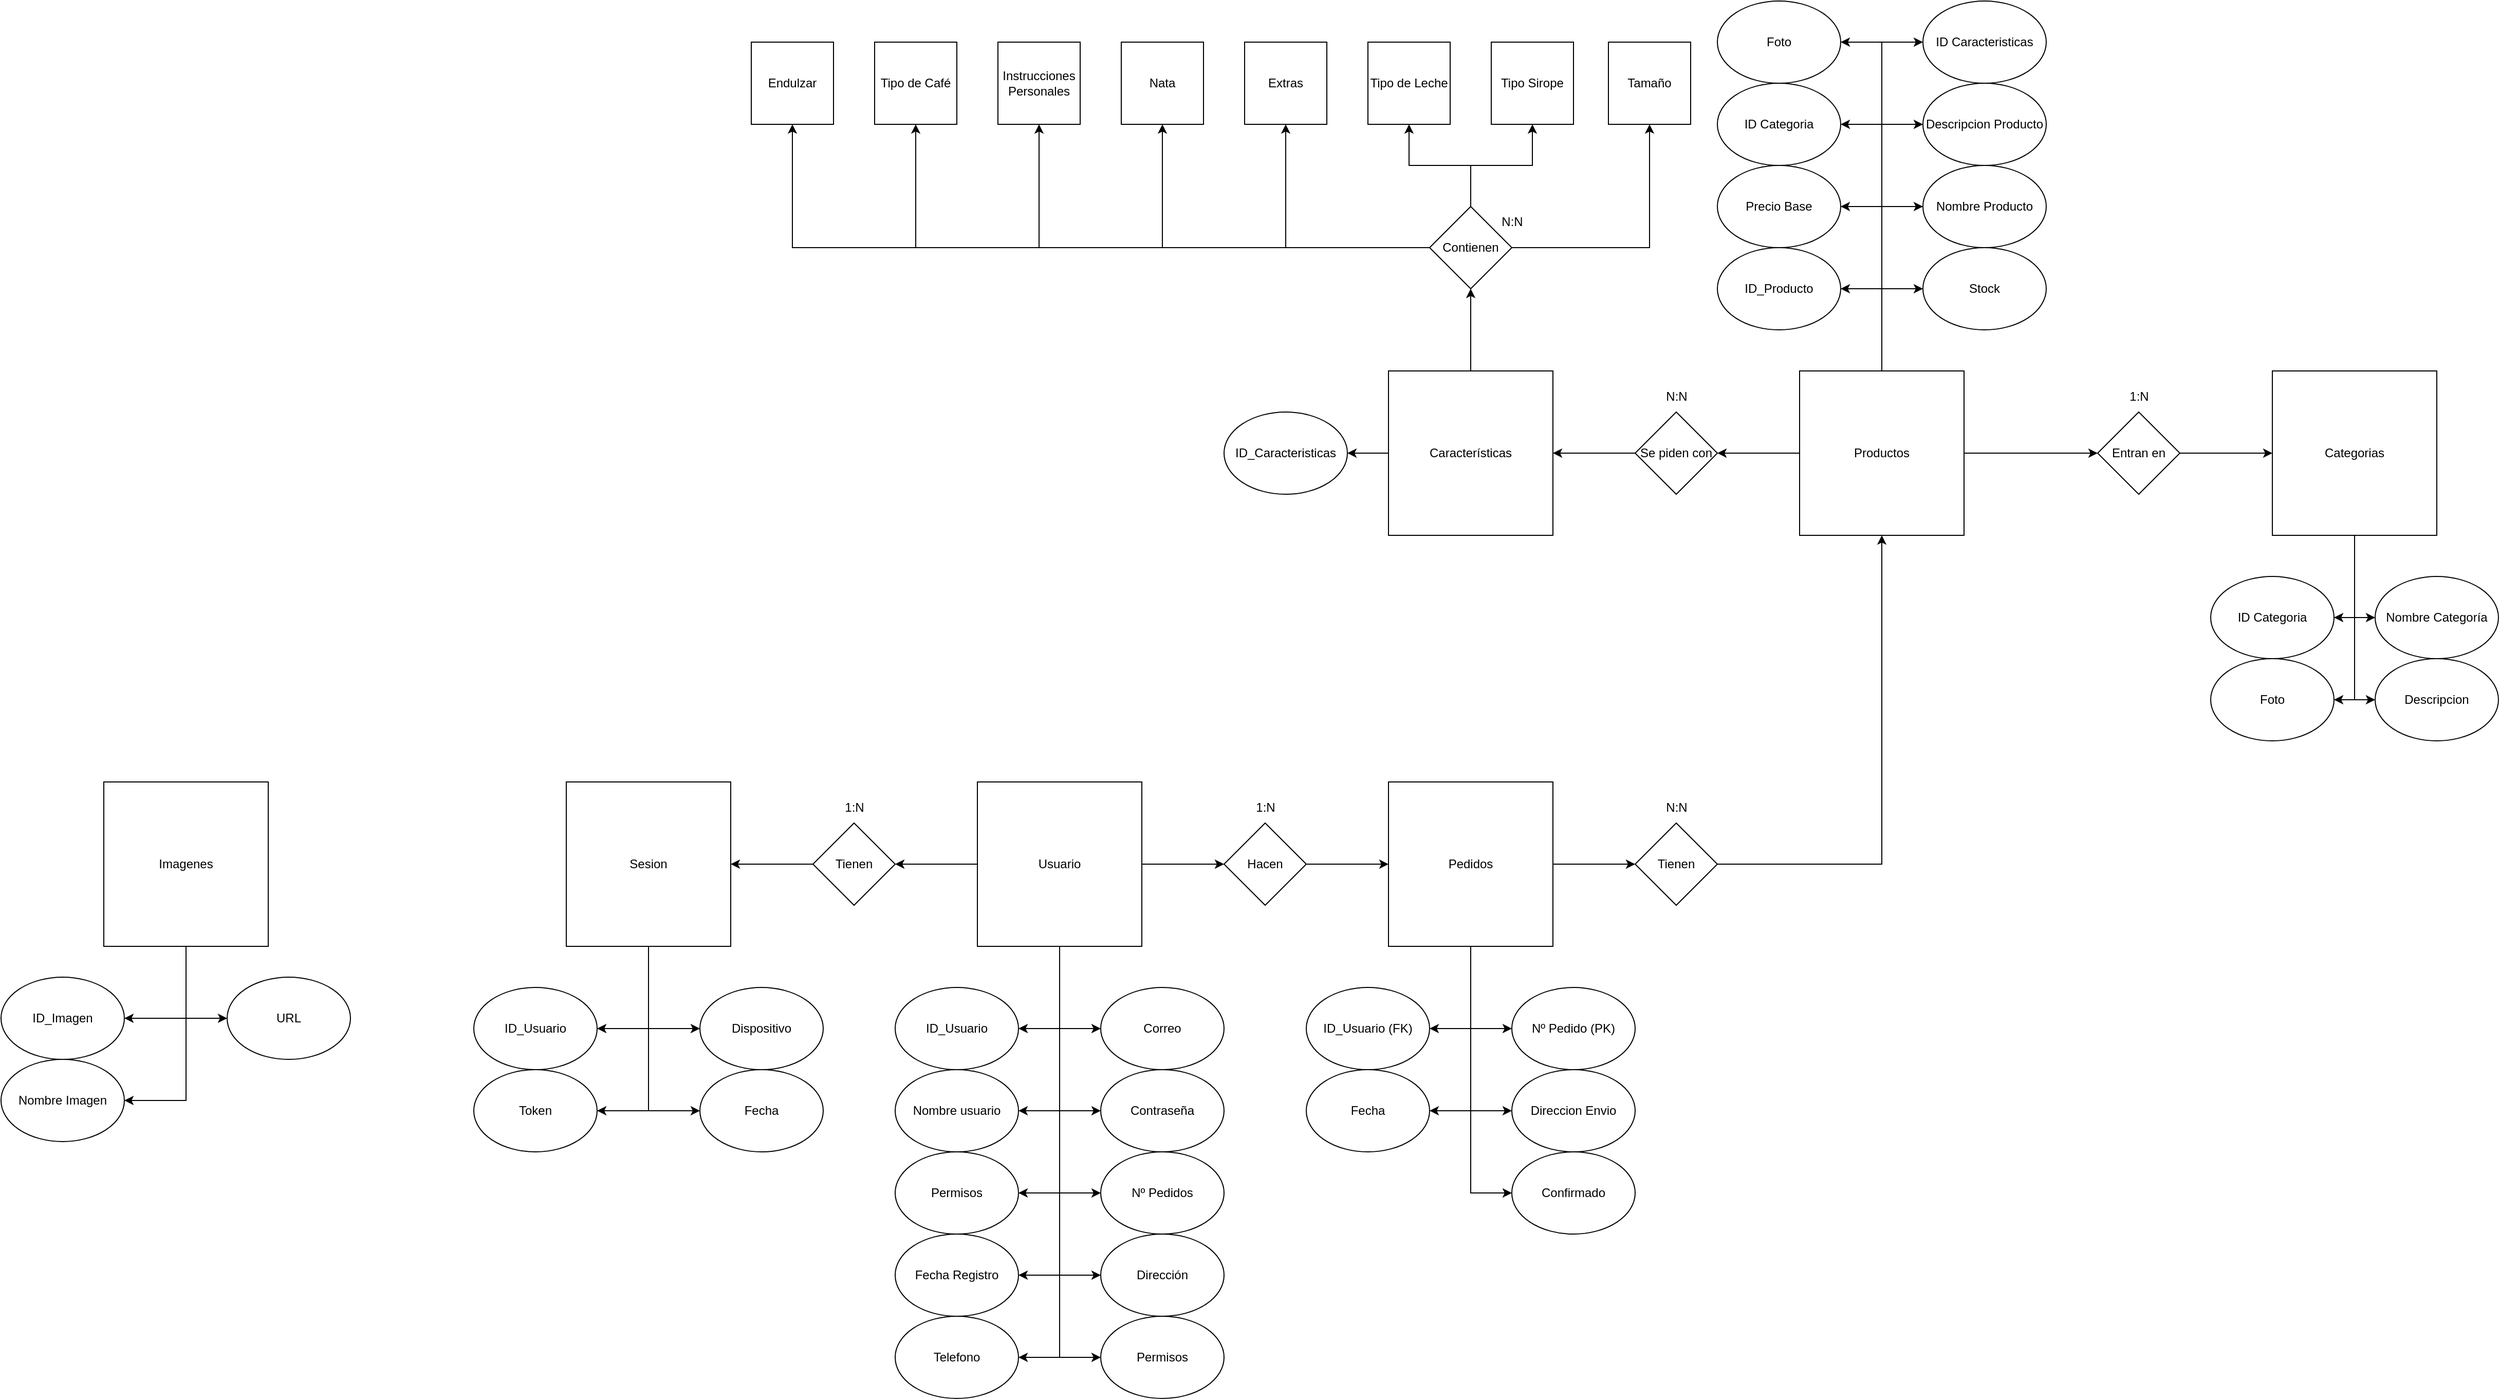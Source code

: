 <mxfile pages="2">
    <diagram name="Modelo Relacional" id="PnVHAbyuaM9kRb4uessT">
        <mxGraphModel dx="2424" dy="1848" grid="1" gridSize="10" guides="1" tooltips="1" connect="1" arrows="1" fold="1" page="1" pageScale="1" pageWidth="827" pageHeight="1169" math="0" shadow="0">
            <root>
                <mxCell id="0"/>
                <mxCell id="1" parent="0"/>
                <mxCell id="Kp94WwnEXXXFwvjXGkbl-3" style="edgeStyle=orthogonalEdgeStyle;rounded=0;orthogonalLoop=1;jettySize=auto;html=1;entryX=1;entryY=0.5;entryDx=0;entryDy=0;" parent="1" source="Kp94WwnEXXXFwvjXGkbl-1" target="Kp94WwnEXXXFwvjXGkbl-2" edge="1">
                    <mxGeometry relative="1" as="geometry"/>
                </mxCell>
                <mxCell id="Kp94WwnEXXXFwvjXGkbl-7" style="edgeStyle=orthogonalEdgeStyle;rounded=0;orthogonalLoop=1;jettySize=auto;html=1;entryX=1;entryY=0.5;entryDx=0;entryDy=0;" parent="1" source="Kp94WwnEXXXFwvjXGkbl-1" target="Kp94WwnEXXXFwvjXGkbl-6" edge="1">
                    <mxGeometry relative="1" as="geometry"/>
                </mxCell>
                <mxCell id="Kp94WwnEXXXFwvjXGkbl-8" style="edgeStyle=orthogonalEdgeStyle;rounded=0;orthogonalLoop=1;jettySize=auto;html=1;entryX=0;entryY=0.5;entryDx=0;entryDy=0;" parent="1" source="Kp94WwnEXXXFwvjXGkbl-1" target="Kp94WwnEXXXFwvjXGkbl-4" edge="1">
                    <mxGeometry relative="1" as="geometry"/>
                </mxCell>
                <mxCell id="Kp94WwnEXXXFwvjXGkbl-9" style="edgeStyle=orthogonalEdgeStyle;rounded=0;orthogonalLoop=1;jettySize=auto;html=1;entryX=0;entryY=0.5;entryDx=0;entryDy=0;" parent="1" source="Kp94WwnEXXXFwvjXGkbl-1" target="Kp94WwnEXXXFwvjXGkbl-5" edge="1">
                    <mxGeometry relative="1" as="geometry"/>
                </mxCell>
                <mxCell id="Kp94WwnEXXXFwvjXGkbl-11" style="edgeStyle=orthogonalEdgeStyle;rounded=0;orthogonalLoop=1;jettySize=auto;html=1;entryX=1;entryY=0.5;entryDx=0;entryDy=0;" parent="1" source="Kp94WwnEXXXFwvjXGkbl-1" target="Kp94WwnEXXXFwvjXGkbl-10" edge="1">
                    <mxGeometry relative="1" as="geometry"/>
                </mxCell>
                <mxCell id="Kp94WwnEXXXFwvjXGkbl-14" style="edgeStyle=orthogonalEdgeStyle;rounded=0;orthogonalLoop=1;jettySize=auto;html=1;entryX=0;entryY=0.5;entryDx=0;entryDy=0;" parent="1" source="Kp94WwnEXXXFwvjXGkbl-1" target="Kp94WwnEXXXFwvjXGkbl-13" edge="1">
                    <mxGeometry relative="1" as="geometry"/>
                </mxCell>
                <mxCell id="Kp94WwnEXXXFwvjXGkbl-30" style="edgeStyle=orthogonalEdgeStyle;rounded=0;orthogonalLoop=1;jettySize=auto;html=1;entryX=0;entryY=0.5;entryDx=0;entryDy=0;" parent="1" source="Kp94WwnEXXXFwvjXGkbl-1" target="Kp94WwnEXXXFwvjXGkbl-29" edge="1">
                    <mxGeometry relative="1" as="geometry"/>
                </mxCell>
                <mxCell id="Kp94WwnEXXXFwvjXGkbl-32" style="edgeStyle=orthogonalEdgeStyle;rounded=0;orthogonalLoop=1;jettySize=auto;html=1;entryX=1;entryY=0.5;entryDx=0;entryDy=0;" parent="1" source="Kp94WwnEXXXFwvjXGkbl-1" target="Kp94WwnEXXXFwvjXGkbl-31" edge="1">
                    <mxGeometry relative="1" as="geometry"/>
                </mxCell>
                <mxCell id="Kp94WwnEXXXFwvjXGkbl-37" style="edgeStyle=orthogonalEdgeStyle;rounded=0;orthogonalLoop=1;jettySize=auto;html=1;entryX=0;entryY=0.5;entryDx=0;entryDy=0;" parent="1" source="Kp94WwnEXXXFwvjXGkbl-1" target="Kp94WwnEXXXFwvjXGkbl-36" edge="1">
                    <mxGeometry relative="1" as="geometry"/>
                </mxCell>
                <mxCell id="7OP7rhRUOiYwbME94U3f-2" style="edgeStyle=orthogonalEdgeStyle;rounded=0;orthogonalLoop=1;jettySize=auto;html=1;entryX=1;entryY=0.5;entryDx=0;entryDy=0;" parent="1" source="Kp94WwnEXXXFwvjXGkbl-1" target="7OP7rhRUOiYwbME94U3f-1" edge="1">
                    <mxGeometry relative="1" as="geometry"/>
                </mxCell>
                <mxCell id="xFsWOLmsmjcGNCddhEom-12" style="edgeStyle=orthogonalEdgeStyle;rounded=0;orthogonalLoop=1;jettySize=auto;html=1;entryX=1;entryY=0.5;entryDx=0;entryDy=0;" parent="1" source="Kp94WwnEXXXFwvjXGkbl-1" target="xFsWOLmsmjcGNCddhEom-10" edge="1">
                    <mxGeometry relative="1" as="geometry"/>
                </mxCell>
                <mxCell id="Kp94WwnEXXXFwvjXGkbl-1" value="Usuario" style="whiteSpace=wrap;html=1;aspect=fixed;" parent="1" vertex="1">
                    <mxGeometry x="160" y="200" width="160" height="160" as="geometry"/>
                </mxCell>
                <mxCell id="Kp94WwnEXXXFwvjXGkbl-2" value="Nombre usuario" style="ellipse;whiteSpace=wrap;html=1;" parent="1" vertex="1">
                    <mxGeometry x="80" y="480" width="120" height="80" as="geometry"/>
                </mxCell>
                <mxCell id="Kp94WwnEXXXFwvjXGkbl-4" value="Correo" style="ellipse;whiteSpace=wrap;html=1;" parent="1" vertex="1">
                    <mxGeometry x="280" y="400" width="120" height="80" as="geometry"/>
                </mxCell>
                <mxCell id="Kp94WwnEXXXFwvjXGkbl-5" value="Contraseña" style="ellipse;whiteSpace=wrap;html=1;" parent="1" vertex="1">
                    <mxGeometry x="280" y="480" width="120" height="80" as="geometry"/>
                </mxCell>
                <mxCell id="Kp94WwnEXXXFwvjXGkbl-6" value="ID_Usuario" style="ellipse;whiteSpace=wrap;html=1;" parent="1" vertex="1">
                    <mxGeometry x="80" y="400" width="120" height="80" as="geometry"/>
                </mxCell>
                <mxCell id="Kp94WwnEXXXFwvjXGkbl-10" value="Permisos" style="ellipse;whiteSpace=wrap;html=1;" parent="1" vertex="1">
                    <mxGeometry x="80" y="560" width="120" height="80" as="geometry"/>
                </mxCell>
                <mxCell id="Kp94WwnEXXXFwvjXGkbl-17" style="edgeStyle=orthogonalEdgeStyle;rounded=0;orthogonalLoop=1;jettySize=auto;html=1;entryX=1;entryY=0.5;entryDx=0;entryDy=0;" parent="1" source="Kp94WwnEXXXFwvjXGkbl-12" target="Kp94WwnEXXXFwvjXGkbl-16" edge="1">
                    <mxGeometry relative="1" as="geometry"/>
                </mxCell>
                <mxCell id="Kp94WwnEXXXFwvjXGkbl-23" style="edgeStyle=orthogonalEdgeStyle;rounded=0;orthogonalLoop=1;jettySize=auto;html=1;entryX=0;entryY=0.5;entryDx=0;entryDy=0;" parent="1" source="Kp94WwnEXXXFwvjXGkbl-12" target="Kp94WwnEXXXFwvjXGkbl-22" edge="1">
                    <mxGeometry relative="1" as="geometry"/>
                </mxCell>
                <mxCell id="-lL8wkcxcmrgRqcp9ATL-1" style="edgeStyle=orthogonalEdgeStyle;rounded=0;orthogonalLoop=1;jettySize=auto;html=1;entryX=0;entryY=0.5;entryDx=0;entryDy=0;" parent="1" source="Kp94WwnEXXXFwvjXGkbl-12" target="7OP7rhRUOiYwbME94U3f-4" edge="1">
                    <mxGeometry relative="1" as="geometry"/>
                </mxCell>
                <mxCell id="-lL8wkcxcmrgRqcp9ATL-2" style="edgeStyle=orthogonalEdgeStyle;rounded=0;orthogonalLoop=1;jettySize=auto;html=1;entryX=1;entryY=0.5;entryDx=0;entryDy=0;" parent="1" source="Kp94WwnEXXXFwvjXGkbl-12" target="7OP7rhRUOiYwbME94U3f-3" edge="1">
                    <mxGeometry relative="1" as="geometry"/>
                </mxCell>
                <mxCell id="-lL8wkcxcmrgRqcp9ATL-3" style="edgeStyle=orthogonalEdgeStyle;rounded=0;orthogonalLoop=1;jettySize=auto;html=1;entryX=0;entryY=0.5;entryDx=0;entryDy=0;" parent="1" source="Kp94WwnEXXXFwvjXGkbl-12" target="7OP7rhRUOiYwbME94U3f-5" edge="1">
                    <mxGeometry relative="1" as="geometry"/>
                </mxCell>
                <mxCell id="xFsWOLmsmjcGNCddhEom-2" style="edgeStyle=orthogonalEdgeStyle;rounded=0;orthogonalLoop=1;jettySize=auto;html=1;entryX=0;entryY=0.5;entryDx=0;entryDy=0;" parent="1" source="Kp94WwnEXXXFwvjXGkbl-12" target="xFsWOLmsmjcGNCddhEom-1" edge="1">
                    <mxGeometry relative="1" as="geometry"/>
                </mxCell>
                <mxCell id="Kp94WwnEXXXFwvjXGkbl-12" value="Pedidos" style="whiteSpace=wrap;html=1;aspect=fixed;" parent="1" vertex="1">
                    <mxGeometry x="560" y="200" width="160" height="160" as="geometry"/>
                </mxCell>
                <mxCell id="Kp94WwnEXXXFwvjXGkbl-15" style="edgeStyle=orthogonalEdgeStyle;rounded=0;orthogonalLoop=1;jettySize=auto;html=1;entryX=0;entryY=0.5;entryDx=0;entryDy=0;" parent="1" source="Kp94WwnEXXXFwvjXGkbl-13" target="Kp94WwnEXXXFwvjXGkbl-12" edge="1">
                    <mxGeometry relative="1" as="geometry"/>
                </mxCell>
                <mxCell id="Kp94WwnEXXXFwvjXGkbl-13" value="Hacen" style="rhombus;whiteSpace=wrap;html=1;" parent="1" vertex="1">
                    <mxGeometry x="400" y="240" width="80" height="80" as="geometry"/>
                </mxCell>
                <mxCell id="Kp94WwnEXXXFwvjXGkbl-16" value="ID_Usuario (FK)" style="ellipse;whiteSpace=wrap;html=1;" parent="1" vertex="1">
                    <mxGeometry x="480" y="400" width="120" height="80" as="geometry"/>
                </mxCell>
                <mxCell id="Kp94WwnEXXXFwvjXGkbl-39" style="edgeStyle=orthogonalEdgeStyle;rounded=0;orthogonalLoop=1;jettySize=auto;html=1;entryX=1;entryY=0.5;entryDx=0;entryDy=0;" parent="1" source="Kp94WwnEXXXFwvjXGkbl-18" target="Kp94WwnEXXXFwvjXGkbl-38" edge="1">
                    <mxGeometry relative="1" as="geometry"/>
                </mxCell>
                <mxCell id="Kp94WwnEXXXFwvjXGkbl-41" style="edgeStyle=orthogonalEdgeStyle;rounded=0;orthogonalLoop=1;jettySize=auto;html=1;entryX=0;entryY=0.5;entryDx=0;entryDy=0;" parent="1" source="Kp94WwnEXXXFwvjXGkbl-18" target="Kp94WwnEXXXFwvjXGkbl-40" edge="1">
                    <mxGeometry relative="1" as="geometry"/>
                </mxCell>
                <mxCell id="Kp94WwnEXXXFwvjXGkbl-43" style="edgeStyle=orthogonalEdgeStyle;rounded=0;orthogonalLoop=1;jettySize=auto;html=1;entryX=1;entryY=0.5;entryDx=0;entryDy=0;" parent="1" source="Kp94WwnEXXXFwvjXGkbl-18" target="Kp94WwnEXXXFwvjXGkbl-42" edge="1">
                    <mxGeometry relative="1" as="geometry"/>
                </mxCell>
                <mxCell id="Kp94WwnEXXXFwvjXGkbl-45" style="edgeStyle=orthogonalEdgeStyle;rounded=0;orthogonalLoop=1;jettySize=auto;html=1;entryX=0;entryY=0.5;entryDx=0;entryDy=0;" parent="1" source="Kp94WwnEXXXFwvjXGkbl-18" target="Kp94WwnEXXXFwvjXGkbl-44" edge="1">
                    <mxGeometry relative="1" as="geometry"/>
                </mxCell>
                <mxCell id="fXPkertopsR4NRfaK0Oe-2" style="edgeStyle=orthogonalEdgeStyle;rounded=0;orthogonalLoop=1;jettySize=auto;html=1;entryX=1;entryY=0.5;entryDx=0;entryDy=0;" parent="1" source="Kp94WwnEXXXFwvjXGkbl-18" target="fXPkertopsR4NRfaK0Oe-1" edge="1">
                    <mxGeometry relative="1" as="geometry"/>
                </mxCell>
                <mxCell id="-lL8wkcxcmrgRqcp9ATL-9" style="edgeStyle=orthogonalEdgeStyle;rounded=0;orthogonalLoop=1;jettySize=auto;html=1;entryX=0;entryY=0.5;entryDx=0;entryDy=0;" parent="1" source="Kp94WwnEXXXFwvjXGkbl-18" target="-lL8wkcxcmrgRqcp9ATL-8" edge="1">
                    <mxGeometry relative="1" as="geometry"/>
                </mxCell>
                <mxCell id="t73_cK_Fu9dKC_dks8G9-2" style="edgeStyle=orthogonalEdgeStyle;rounded=0;orthogonalLoop=1;jettySize=auto;html=1;entryX=0;entryY=0.5;entryDx=0;entryDy=0;" parent="1" source="Kp94WwnEXXXFwvjXGkbl-18" target="-lL8wkcxcmrgRqcp9ATL-21" edge="1">
                    <mxGeometry relative="1" as="geometry"/>
                </mxCell>
                <mxCell id="t73_cK_Fu9dKC_dks8G9-3" style="edgeStyle=orthogonalEdgeStyle;rounded=0;orthogonalLoop=1;jettySize=auto;html=1;entryX=1;entryY=0.5;entryDx=0;entryDy=0;" parent="1" source="Kp94WwnEXXXFwvjXGkbl-18" target="-lL8wkcxcmrgRqcp9ATL-22" edge="1">
                    <mxGeometry relative="1" as="geometry"/>
                </mxCell>
                <mxCell id="t73_cK_Fu9dKC_dks8G9-4" style="edgeStyle=orthogonalEdgeStyle;rounded=0;orthogonalLoop=1;jettySize=auto;html=1;entryX=0;entryY=0.5;entryDx=0;entryDy=0;" parent="1" source="Kp94WwnEXXXFwvjXGkbl-18" target="t73_cK_Fu9dKC_dks8G9-1" edge="1">
                    <mxGeometry relative="1" as="geometry"/>
                </mxCell>
                <mxCell id="pjTyLHiBwHfc5zFAl9Sy-2" style="edgeStyle=orthogonalEdgeStyle;rounded=0;orthogonalLoop=1;jettySize=auto;html=1;entryX=1;entryY=0.5;entryDx=0;entryDy=0;" parent="1" source="Kp94WwnEXXXFwvjXGkbl-18" target="pjTyLHiBwHfc5zFAl9Sy-1" edge="1">
                    <mxGeometry relative="1" as="geometry"/>
                </mxCell>
                <mxCell id="Kp94WwnEXXXFwvjXGkbl-18" value="Productos" style="whiteSpace=wrap;html=1;aspect=fixed;" parent="1" vertex="1">
                    <mxGeometry x="960" y="-200" width="160" height="160" as="geometry"/>
                </mxCell>
                <mxCell id="Kp94WwnEXXXFwvjXGkbl-25" style="edgeStyle=orthogonalEdgeStyle;rounded=0;orthogonalLoop=1;jettySize=auto;html=1;entryX=0.5;entryY=1;entryDx=0;entryDy=0;" parent="1" source="Kp94WwnEXXXFwvjXGkbl-22" target="Kp94WwnEXXXFwvjXGkbl-18" edge="1">
                    <mxGeometry relative="1" as="geometry">
                        <mxPoint x="960" y="280" as="targetPoint"/>
                    </mxGeometry>
                </mxCell>
                <mxCell id="Kp94WwnEXXXFwvjXGkbl-22" value="Tienen" style="rhombus;whiteSpace=wrap;html=1;" parent="1" vertex="1">
                    <mxGeometry x="800" y="240" width="80" height="80" as="geometry"/>
                </mxCell>
                <mxCell id="Kp94WwnEXXXFwvjXGkbl-29" value="Nº Pedidos" style="ellipse;whiteSpace=wrap;html=1;" parent="1" vertex="1">
                    <mxGeometry x="280" y="560" width="120" height="80" as="geometry"/>
                </mxCell>
                <mxCell id="Kp94WwnEXXXFwvjXGkbl-31" value="Fecha Registro" style="ellipse;whiteSpace=wrap;html=1;" parent="1" vertex="1">
                    <mxGeometry x="80" y="640" width="120" height="80" as="geometry"/>
                </mxCell>
                <mxCell id="Kp94WwnEXXXFwvjXGkbl-36" value="Dirección" style="ellipse;whiteSpace=wrap;html=1;" parent="1" vertex="1">
                    <mxGeometry x="280" y="640" width="120" height="80" as="geometry"/>
                </mxCell>
                <mxCell id="Kp94WwnEXXXFwvjXGkbl-38" value="ID_Producto" style="ellipse;whiteSpace=wrap;html=1;" parent="1" vertex="1">
                    <mxGeometry x="880" y="-320" width="120" height="80" as="geometry"/>
                </mxCell>
                <mxCell id="Kp94WwnEXXXFwvjXGkbl-40" value="Stock" style="ellipse;whiteSpace=wrap;html=1;" parent="1" vertex="1">
                    <mxGeometry x="1080" y="-320" width="120" height="80" as="geometry"/>
                </mxCell>
                <mxCell id="Kp94WwnEXXXFwvjXGkbl-42" value="Precio Base" style="ellipse;whiteSpace=wrap;html=1;" parent="1" vertex="1">
                    <mxGeometry x="880" y="-400" width="120" height="80" as="geometry"/>
                </mxCell>
                <mxCell id="Kp94WwnEXXXFwvjXGkbl-44" value="Nombre Producto" style="ellipse;whiteSpace=wrap;html=1;" parent="1" vertex="1">
                    <mxGeometry x="1080" y="-400" width="120" height="80" as="geometry"/>
                </mxCell>
                <mxCell id="fXPkertopsR4NRfaK0Oe-4" style="edgeStyle=orthogonalEdgeStyle;rounded=0;orthogonalLoop=1;jettySize=auto;html=1;entryX=1;entryY=0.5;entryDx=0;entryDy=0;" parent="1" source="fXPkertopsR4NRfaK0Oe-1" target="fXPkertopsR4NRfaK0Oe-3" edge="1">
                    <mxGeometry relative="1" as="geometry"/>
                </mxCell>
                <mxCell id="fXPkertopsR4NRfaK0Oe-1" value="Se piden con" style="rhombus;whiteSpace=wrap;html=1;" parent="1" vertex="1">
                    <mxGeometry x="800" y="-160" width="80" height="80" as="geometry"/>
                </mxCell>
                <mxCell id="fXPkertopsR4NRfaK0Oe-11" style="edgeStyle=orthogonalEdgeStyle;rounded=0;orthogonalLoop=1;jettySize=auto;html=1;entryX=1;entryY=0.5;entryDx=0;entryDy=0;" parent="1" source="fXPkertopsR4NRfaK0Oe-3" target="fXPkertopsR4NRfaK0Oe-7" edge="1">
                    <mxGeometry relative="1" as="geometry"/>
                </mxCell>
                <mxCell id="fXPkertopsR4NRfaK0Oe-13" style="edgeStyle=orthogonalEdgeStyle;rounded=0;orthogonalLoop=1;jettySize=auto;html=1;entryX=0.5;entryY=1;entryDx=0;entryDy=0;" parent="1" source="fXPkertopsR4NRfaK0Oe-3" target="fXPkertopsR4NRfaK0Oe-12" edge="1">
                    <mxGeometry relative="1" as="geometry"/>
                </mxCell>
                <mxCell id="fXPkertopsR4NRfaK0Oe-3" value="Características" style="whiteSpace=wrap;html=1;aspect=fixed;" parent="1" vertex="1">
                    <mxGeometry x="560" y="-200" width="160" height="160" as="geometry"/>
                </mxCell>
                <mxCell id="fXPkertopsR4NRfaK0Oe-7" value="ID_Caracteristicas" style="ellipse;whiteSpace=wrap;html=1;" parent="1" vertex="1">
                    <mxGeometry x="400" y="-160" width="120" height="80" as="geometry"/>
                </mxCell>
                <mxCell id="fXPkertopsR4NRfaK0Oe-16" style="edgeStyle=orthogonalEdgeStyle;rounded=0;orthogonalLoop=1;jettySize=auto;html=1;entryX=0.5;entryY=1;entryDx=0;entryDy=0;" parent="1" source="fXPkertopsR4NRfaK0Oe-12" target="fXPkertopsR4NRfaK0Oe-14" edge="1">
                    <mxGeometry relative="1" as="geometry"/>
                </mxCell>
                <mxCell id="fXPkertopsR4NRfaK0Oe-18" style="edgeStyle=orthogonalEdgeStyle;rounded=0;orthogonalLoop=1;jettySize=auto;html=1;entryX=0.5;entryY=1;entryDx=0;entryDy=0;" parent="1" source="fXPkertopsR4NRfaK0Oe-12" target="fXPkertopsR4NRfaK0Oe-17" edge="1">
                    <mxGeometry relative="1" as="geometry"/>
                </mxCell>
                <mxCell id="fXPkertopsR4NRfaK0Oe-20" style="edgeStyle=orthogonalEdgeStyle;rounded=0;orthogonalLoop=1;jettySize=auto;html=1;entryX=0.5;entryY=1;entryDx=0;entryDy=0;" parent="1" source="fXPkertopsR4NRfaK0Oe-12" target="fXPkertopsR4NRfaK0Oe-19" edge="1">
                    <mxGeometry relative="1" as="geometry"/>
                </mxCell>
                <mxCell id="fXPkertopsR4NRfaK0Oe-22" style="edgeStyle=orthogonalEdgeStyle;rounded=0;orthogonalLoop=1;jettySize=auto;html=1;entryX=0.5;entryY=1;entryDx=0;entryDy=0;" parent="1" source="fXPkertopsR4NRfaK0Oe-12" target="fXPkertopsR4NRfaK0Oe-21" edge="1">
                    <mxGeometry relative="1" as="geometry"/>
                </mxCell>
                <mxCell id="fXPkertopsR4NRfaK0Oe-24" style="edgeStyle=orthogonalEdgeStyle;rounded=0;orthogonalLoop=1;jettySize=auto;html=1;entryX=0.5;entryY=1;entryDx=0;entryDy=0;" parent="1" source="fXPkertopsR4NRfaK0Oe-12" target="fXPkertopsR4NRfaK0Oe-23" edge="1">
                    <mxGeometry relative="1" as="geometry"/>
                </mxCell>
                <mxCell id="fXPkertopsR4NRfaK0Oe-29" style="edgeStyle=orthogonalEdgeStyle;rounded=0;orthogonalLoop=1;jettySize=auto;html=1;entryX=0.5;entryY=1;entryDx=0;entryDy=0;" parent="1" source="fXPkertopsR4NRfaK0Oe-12" target="fXPkertopsR4NRfaK0Oe-25" edge="1">
                    <mxGeometry relative="1" as="geometry"/>
                </mxCell>
                <mxCell id="fXPkertopsR4NRfaK0Oe-30" style="edgeStyle=orthogonalEdgeStyle;rounded=0;orthogonalLoop=1;jettySize=auto;html=1;entryX=0.5;entryY=1;entryDx=0;entryDy=0;" parent="1" source="fXPkertopsR4NRfaK0Oe-12" target="fXPkertopsR4NRfaK0Oe-26" edge="1">
                    <mxGeometry relative="1" as="geometry"/>
                </mxCell>
                <mxCell id="fXPkertopsR4NRfaK0Oe-31" style="edgeStyle=orthogonalEdgeStyle;rounded=0;orthogonalLoop=1;jettySize=auto;html=1;entryX=0.5;entryY=1;entryDx=0;entryDy=0;" parent="1" source="fXPkertopsR4NRfaK0Oe-12" target="fXPkertopsR4NRfaK0Oe-28" edge="1">
                    <mxGeometry relative="1" as="geometry"/>
                </mxCell>
                <mxCell id="fXPkertopsR4NRfaK0Oe-12" value="Contienen" style="rhombus;whiteSpace=wrap;html=1;" parent="1" vertex="1">
                    <mxGeometry x="600" y="-360" width="80" height="80" as="geometry"/>
                </mxCell>
                <mxCell id="fXPkertopsR4NRfaK0Oe-14" value="Extras" style="whiteSpace=wrap;html=1;aspect=fixed;" parent="1" vertex="1">
                    <mxGeometry x="420" y="-520" width="80" height="80" as="geometry"/>
                </mxCell>
                <mxCell id="fXPkertopsR4NRfaK0Oe-17" value="Tipo de Leche" style="whiteSpace=wrap;html=1;aspect=fixed;" parent="1" vertex="1">
                    <mxGeometry x="540" y="-520" width="80" height="80" as="geometry"/>
                </mxCell>
                <mxCell id="fXPkertopsR4NRfaK0Oe-19" value="Tipo Sirope" style="whiteSpace=wrap;html=1;aspect=fixed;" parent="1" vertex="1">
                    <mxGeometry x="660" y="-520" width="80" height="80" as="geometry"/>
                </mxCell>
                <mxCell id="fXPkertopsR4NRfaK0Oe-21" value="Tamaño" style="whiteSpace=wrap;html=1;aspect=fixed;" parent="1" vertex="1">
                    <mxGeometry x="774" y="-520" width="80" height="80" as="geometry"/>
                </mxCell>
                <mxCell id="fXPkertopsR4NRfaK0Oe-23" value="Nata" style="whiteSpace=wrap;html=1;aspect=fixed;" parent="1" vertex="1">
                    <mxGeometry x="300" y="-520" width="80" height="80" as="geometry"/>
                </mxCell>
                <mxCell id="fXPkertopsR4NRfaK0Oe-25" value="Instrucciones Personales" style="whiteSpace=wrap;html=1;aspect=fixed;" parent="1" vertex="1">
                    <mxGeometry x="180" y="-520" width="80" height="80" as="geometry"/>
                </mxCell>
                <mxCell id="fXPkertopsR4NRfaK0Oe-26" value="Tipo de Café" style="whiteSpace=wrap;html=1;aspect=fixed;" parent="1" vertex="1">
                    <mxGeometry x="60" y="-520" width="80" height="80" as="geometry"/>
                </mxCell>
                <mxCell id="fXPkertopsR4NRfaK0Oe-28" value="Endulzar" style="whiteSpace=wrap;html=1;aspect=fixed;" parent="1" vertex="1">
                    <mxGeometry x="-60" y="-520" width="80" height="80" as="geometry"/>
                </mxCell>
                <mxCell id="7OP7rhRUOiYwbME94U3f-1" value="Telefono" style="ellipse;whiteSpace=wrap;html=1;" parent="1" vertex="1">
                    <mxGeometry x="80" y="720" width="120" height="80" as="geometry"/>
                </mxCell>
                <mxCell id="7OP7rhRUOiYwbME94U3f-3" value="Fecha" style="ellipse;whiteSpace=wrap;html=1;" parent="1" vertex="1">
                    <mxGeometry x="480" y="480" width="120" height="80" as="geometry"/>
                </mxCell>
                <mxCell id="7OP7rhRUOiYwbME94U3f-4" value="Nº Pedido (PK)" style="ellipse;whiteSpace=wrap;html=1;" parent="1" vertex="1">
                    <mxGeometry x="680" y="400" width="120" height="80" as="geometry"/>
                </mxCell>
                <mxCell id="7OP7rhRUOiYwbME94U3f-5" value="Direccion Envio" style="ellipse;whiteSpace=wrap;html=1;" parent="1" vertex="1">
                    <mxGeometry x="680" y="480" width="120" height="80" as="geometry"/>
                </mxCell>
                <mxCell id="-lL8wkcxcmrgRqcp9ATL-4" value="N:N" style="text;html=1;align=center;verticalAlign=middle;resizable=0;points=[];autosize=1;strokeColor=none;fillColor=none;" parent="1" vertex="1">
                    <mxGeometry x="820" y="210" width="40" height="30" as="geometry"/>
                </mxCell>
                <mxCell id="-lL8wkcxcmrgRqcp9ATL-5" value="1:N" style="text;html=1;align=center;verticalAlign=middle;resizable=0;points=[];autosize=1;strokeColor=none;fillColor=none;" parent="1" vertex="1">
                    <mxGeometry x="420" y="210" width="40" height="30" as="geometry"/>
                </mxCell>
                <mxCell id="-lL8wkcxcmrgRqcp9ATL-11" style="edgeStyle=orthogonalEdgeStyle;rounded=0;orthogonalLoop=1;jettySize=auto;html=1;entryX=0;entryY=0.5;entryDx=0;entryDy=0;" parent="1" source="-lL8wkcxcmrgRqcp9ATL-8" target="-lL8wkcxcmrgRqcp9ATL-10" edge="1">
                    <mxGeometry relative="1" as="geometry"/>
                </mxCell>
                <mxCell id="-lL8wkcxcmrgRqcp9ATL-8" value="Entran en" style="rhombus;whiteSpace=wrap;html=1;" parent="1" vertex="1">
                    <mxGeometry x="1250" y="-160" width="80" height="80" as="geometry"/>
                </mxCell>
                <mxCell id="-lL8wkcxcmrgRqcp9ATL-14" style="edgeStyle=orthogonalEdgeStyle;rounded=0;orthogonalLoop=1;jettySize=auto;html=1;entryX=0;entryY=0.5;entryDx=0;entryDy=0;" parent="1" source="-lL8wkcxcmrgRqcp9ATL-10" target="-lL8wkcxcmrgRqcp9ATL-12" edge="1">
                    <mxGeometry relative="1" as="geometry"/>
                </mxCell>
                <mxCell id="-lL8wkcxcmrgRqcp9ATL-15" style="edgeStyle=orthogonalEdgeStyle;rounded=0;orthogonalLoop=1;jettySize=auto;html=1;entryX=1;entryY=0.5;entryDx=0;entryDy=0;" parent="1" source="-lL8wkcxcmrgRqcp9ATL-10" target="-lL8wkcxcmrgRqcp9ATL-13" edge="1">
                    <mxGeometry relative="1" as="geometry"/>
                </mxCell>
                <mxCell id="-lL8wkcxcmrgRqcp9ATL-19" style="edgeStyle=orthogonalEdgeStyle;rounded=0;orthogonalLoop=1;jettySize=auto;html=1;entryX=1;entryY=0.5;entryDx=0;entryDy=0;" parent="1" source="-lL8wkcxcmrgRqcp9ATL-10" target="-lL8wkcxcmrgRqcp9ATL-16" edge="1">
                    <mxGeometry relative="1" as="geometry"/>
                </mxCell>
                <mxCell id="-lL8wkcxcmrgRqcp9ATL-20" style="edgeStyle=orthogonalEdgeStyle;rounded=0;orthogonalLoop=1;jettySize=auto;html=1;entryX=0;entryY=0.5;entryDx=0;entryDy=0;" parent="1" source="-lL8wkcxcmrgRqcp9ATL-10" target="-lL8wkcxcmrgRqcp9ATL-17" edge="1">
                    <mxGeometry relative="1" as="geometry"/>
                </mxCell>
                <mxCell id="-lL8wkcxcmrgRqcp9ATL-10" value="Categorias" style="whiteSpace=wrap;html=1;aspect=fixed;" parent="1" vertex="1">
                    <mxGeometry x="1420" y="-200" width="160" height="160" as="geometry"/>
                </mxCell>
                <mxCell id="-lL8wkcxcmrgRqcp9ATL-12" value="Nombre Categoría" style="ellipse;whiteSpace=wrap;html=1;" parent="1" vertex="1">
                    <mxGeometry x="1520" width="120" height="80" as="geometry"/>
                </mxCell>
                <mxCell id="-lL8wkcxcmrgRqcp9ATL-13" value="ID Categoria" style="ellipse;whiteSpace=wrap;html=1;" parent="1" vertex="1">
                    <mxGeometry x="1360" width="120" height="80" as="geometry"/>
                </mxCell>
                <mxCell id="-lL8wkcxcmrgRqcp9ATL-16" value="Foto" style="ellipse;whiteSpace=wrap;html=1;" parent="1" vertex="1">
                    <mxGeometry x="1360" y="80" width="120" height="80" as="geometry"/>
                </mxCell>
                <mxCell id="-lL8wkcxcmrgRqcp9ATL-17" value="Descripcion" style="ellipse;whiteSpace=wrap;html=1;" parent="1" vertex="1">
                    <mxGeometry x="1520" y="80" width="120" height="80" as="geometry"/>
                </mxCell>
                <mxCell id="-lL8wkcxcmrgRqcp9ATL-21" value="Descripcion Producto" style="ellipse;whiteSpace=wrap;html=1;" parent="1" vertex="1">
                    <mxGeometry x="1080" y="-480" width="120" height="80" as="geometry"/>
                </mxCell>
                <mxCell id="-lL8wkcxcmrgRqcp9ATL-22" value="ID Categoria" style="ellipse;whiteSpace=wrap;html=1;" parent="1" vertex="1">
                    <mxGeometry x="880" y="-480" width="120" height="80" as="geometry"/>
                </mxCell>
                <mxCell id="-lL8wkcxcmrgRqcp9ATL-24" value="N:N" style="text;html=1;align=center;verticalAlign=middle;resizable=0;points=[];autosize=1;strokeColor=none;fillColor=none;" parent="1" vertex="1">
                    <mxGeometry x="820" y="-190" width="40" height="30" as="geometry"/>
                </mxCell>
                <mxCell id="-lL8wkcxcmrgRqcp9ATL-25" value="1:N" style="text;html=1;align=center;verticalAlign=middle;resizable=0;points=[];autosize=1;strokeColor=none;fillColor=none;" parent="1" vertex="1">
                    <mxGeometry x="1270" y="-190" width="40" height="30" as="geometry"/>
                </mxCell>
                <mxCell id="-lL8wkcxcmrgRqcp9ATL-26" value="N:N" style="text;html=1;align=center;verticalAlign=middle;resizable=0;points=[];autosize=1;strokeColor=none;fillColor=none;" parent="1" vertex="1">
                    <mxGeometry x="660" y="-360" width="40" height="30" as="geometry"/>
                </mxCell>
                <mxCell id="t73_cK_Fu9dKC_dks8G9-1" value="ID Caracteristicas" style="ellipse;whiteSpace=wrap;html=1;" parent="1" vertex="1">
                    <mxGeometry x="1080" y="-560" width="120" height="80" as="geometry"/>
                </mxCell>
                <mxCell id="xFsWOLmsmjcGNCddhEom-1" value="Confirmado" style="ellipse;whiteSpace=wrap;html=1;" parent="1" vertex="1">
                    <mxGeometry x="680" y="560" width="120" height="80" as="geometry"/>
                </mxCell>
                <mxCell id="xFsWOLmsmjcGNCddhEom-14" style="edgeStyle=orthogonalEdgeStyle;rounded=0;orthogonalLoop=1;jettySize=auto;html=1;entryX=0;entryY=0.5;entryDx=0;entryDy=0;" parent="1" source="xFsWOLmsmjcGNCddhEom-4" target="xFsWOLmsmjcGNCddhEom-7" edge="1">
                    <mxGeometry relative="1" as="geometry"/>
                </mxCell>
                <mxCell id="xFsWOLmsmjcGNCddhEom-15" style="edgeStyle=orthogonalEdgeStyle;rounded=0;orthogonalLoop=1;jettySize=auto;html=1;entryX=1;entryY=0.5;entryDx=0;entryDy=0;" parent="1" source="xFsWOLmsmjcGNCddhEom-4" target="xFsWOLmsmjcGNCddhEom-5" edge="1">
                    <mxGeometry relative="1" as="geometry"/>
                </mxCell>
                <mxCell id="xFsWOLmsmjcGNCddhEom-16" style="edgeStyle=orthogonalEdgeStyle;rounded=0;orthogonalLoop=1;jettySize=auto;html=1;entryX=1;entryY=0.5;entryDx=0;entryDy=0;" parent="1" source="xFsWOLmsmjcGNCddhEom-4" target="xFsWOLmsmjcGNCddhEom-6" edge="1">
                    <mxGeometry relative="1" as="geometry"/>
                </mxCell>
                <mxCell id="xFsWOLmsmjcGNCddhEom-17" style="edgeStyle=orthogonalEdgeStyle;rounded=0;orthogonalLoop=1;jettySize=auto;html=1;entryX=0;entryY=0.5;entryDx=0;entryDy=0;" parent="1" source="xFsWOLmsmjcGNCddhEom-4" target="xFsWOLmsmjcGNCddhEom-9" edge="1">
                    <mxGeometry relative="1" as="geometry"/>
                </mxCell>
                <mxCell id="xFsWOLmsmjcGNCddhEom-4" value="Sesion" style="whiteSpace=wrap;html=1;aspect=fixed;" parent="1" vertex="1">
                    <mxGeometry x="-240" y="200" width="160" height="160" as="geometry"/>
                </mxCell>
                <mxCell id="xFsWOLmsmjcGNCddhEom-5" value="ID_Usuario" style="ellipse;whiteSpace=wrap;html=1;" parent="1" vertex="1">
                    <mxGeometry x="-330" y="400" width="120" height="80" as="geometry"/>
                </mxCell>
                <mxCell id="xFsWOLmsmjcGNCddhEom-6" value="Token" style="ellipse;whiteSpace=wrap;html=1;" parent="1" vertex="1">
                    <mxGeometry x="-330" y="480" width="120" height="80" as="geometry"/>
                </mxCell>
                <mxCell id="xFsWOLmsmjcGNCddhEom-7" value="Dispositivo" style="ellipse;whiteSpace=wrap;html=1;" parent="1" vertex="1">
                    <mxGeometry x="-110" y="400" width="120" height="80" as="geometry"/>
                </mxCell>
                <mxCell id="xFsWOLmsmjcGNCddhEom-9" value="Fecha" style="ellipse;whiteSpace=wrap;html=1;" parent="1" vertex="1">
                    <mxGeometry x="-110" y="480" width="120" height="80" as="geometry"/>
                </mxCell>
                <mxCell id="xFsWOLmsmjcGNCddhEom-11" style="edgeStyle=orthogonalEdgeStyle;rounded=0;orthogonalLoop=1;jettySize=auto;html=1;entryX=1;entryY=0.5;entryDx=0;entryDy=0;" parent="1" source="xFsWOLmsmjcGNCddhEom-10" target="xFsWOLmsmjcGNCddhEom-4" edge="1">
                    <mxGeometry relative="1" as="geometry"/>
                </mxCell>
                <mxCell id="xFsWOLmsmjcGNCddhEom-10" value="Tienen" style="rhombus;whiteSpace=wrap;html=1;" parent="1" vertex="1">
                    <mxGeometry y="240" width="80" height="80" as="geometry"/>
                </mxCell>
                <mxCell id="xFsWOLmsmjcGNCddhEom-13" value="1:N" style="text;html=1;align=center;verticalAlign=middle;resizable=0;points=[];autosize=1;strokeColor=none;fillColor=none;" parent="1" vertex="1">
                    <mxGeometry x="20" y="210" width="40" height="30" as="geometry"/>
                </mxCell>
                <mxCell id="pjTyLHiBwHfc5zFAl9Sy-1" value="Foto" style="ellipse;whiteSpace=wrap;html=1;" parent="1" vertex="1">
                    <mxGeometry x="880" y="-560" width="120" height="80" as="geometry"/>
                </mxCell>
                <mxCell id="2" value="Imagenes" style="whiteSpace=wrap;html=1;aspect=fixed;" parent="1" vertex="1">
                    <mxGeometry x="-690" y="200" width="160" height="160" as="geometry"/>
                </mxCell>
                <mxCell id="3" value="ID_Imagen" style="ellipse;whiteSpace=wrap;html=1;" parent="1" vertex="1">
                    <mxGeometry x="-790" y="390" width="120" height="80" as="geometry"/>
                </mxCell>
                <mxCell id="4" value="Nombre Imagen" style="ellipse;whiteSpace=wrap;html=1;" parent="1" vertex="1">
                    <mxGeometry x="-790" y="470" width="120" height="80" as="geometry"/>
                </mxCell>
                <mxCell id="5" value="URL" style="ellipse;whiteSpace=wrap;html=1;" parent="1" vertex="1">
                    <mxGeometry x="-570" y="390" width="120" height="80" as="geometry"/>
                </mxCell>
                <mxCell id="7" style="edgeStyle=orthogonalEdgeStyle;rounded=0;orthogonalLoop=1;jettySize=auto;html=1;entryX=1;entryY=0.5;entryDx=0;entryDy=0;exitX=0.5;exitY=1;exitDx=0;exitDy=0;" parent="1" source="2" target="3" edge="1">
                    <mxGeometry relative="1" as="geometry">
                        <mxPoint x="-690" y="420" as="sourcePoint"/>
                        <mxPoint x="-640" y="580" as="targetPoint"/>
                    </mxGeometry>
                </mxCell>
                <mxCell id="8" style="edgeStyle=orthogonalEdgeStyle;rounded=0;orthogonalLoop=1;jettySize=auto;html=1;entryX=1;entryY=0.5;entryDx=0;entryDy=0;exitX=0.5;exitY=1;exitDx=0;exitDy=0;" parent="1" source="2" target="4" edge="1">
                    <mxGeometry relative="1" as="geometry">
                        <mxPoint x="-600" y="370" as="sourcePoint"/>
                        <mxPoint x="-660" y="440" as="targetPoint"/>
                    </mxGeometry>
                </mxCell>
                <mxCell id="9" style="edgeStyle=orthogonalEdgeStyle;rounded=0;orthogonalLoop=1;jettySize=auto;html=1;entryX=0;entryY=0.5;entryDx=0;entryDy=0;exitX=0.5;exitY=1;exitDx=0;exitDy=0;" parent="1" source="2" target="5" edge="1">
                    <mxGeometry relative="1" as="geometry">
                        <mxPoint x="-590" y="380" as="sourcePoint"/>
                        <mxPoint x="-650" y="450" as="targetPoint"/>
                    </mxGeometry>
                </mxCell>
                <mxCell id="10" value="Permisos" style="ellipse;whiteSpace=wrap;html=1;" vertex="1" parent="1">
                    <mxGeometry x="280" y="720" width="120" height="80" as="geometry"/>
                </mxCell>
                <mxCell id="12" style="edgeStyle=orthogonalEdgeStyle;rounded=0;orthogonalLoop=1;jettySize=auto;html=1;entryX=0;entryY=0.5;entryDx=0;entryDy=0;exitX=0.5;exitY=1;exitDx=0;exitDy=0;" edge="1" parent="1" source="Kp94WwnEXXXFwvjXGkbl-1" target="10">
                    <mxGeometry relative="1" as="geometry">
                        <mxPoint x="250" y="370" as="sourcePoint"/>
                        <mxPoint x="290" y="450" as="targetPoint"/>
                    </mxGeometry>
                </mxCell>
            </root>
        </mxGraphModel>
    </diagram>
    <diagram id="Xv8rTw0X2ny191qnjf_B" name="Tabla">
        <mxGraphModel dx="1118" dy="475" grid="1" gridSize="10" guides="1" tooltips="1" connect="1" arrows="1" fold="1" page="1" pageScale="1" pageWidth="827" pageHeight="1169" math="0" shadow="0">
            <root>
                <mxCell id="0"/>
                <mxCell id="1" parent="0"/>
                <mxCell id="6EgbADNHBOpL5LPMy5JB-2" style="edgeStyle=orthogonalEdgeStyle;rounded=0;orthogonalLoop=1;jettySize=auto;html=1;" parent="1" source="GFtivVoHU6WnsY22pw2F-1" target="eZ9H4wjmESJS17AeL38T-1" edge="1">
                    <mxGeometry relative="1" as="geometry"/>
                </mxCell>
                <mxCell id="GFtivVoHU6WnsY22pw2F-1" value="Usuario" style="swimlane;fontStyle=0;childLayout=stackLayout;horizontal=1;startSize=30;horizontalStack=0;resizeParent=1;resizeParentMax=0;resizeLast=0;collapsible=1;marginBottom=0;whiteSpace=wrap;html=1;" parent="1" vertex="1">
                    <mxGeometry x="240" y="180" width="160" height="420" as="geometry"/>
                </mxCell>
                <mxCell id="GFtivVoHU6WnsY22pw2F-2" value="ID_Usuario (PK)" style="text;strokeColor=none;fillColor=none;align=left;verticalAlign=middle;spacingLeft=4;spacingRight=4;overflow=hidden;points=[[0,0.5],[1,0.5]];portConstraint=eastwest;rotatable=0;whiteSpace=wrap;html=1;" parent="GFtivVoHU6WnsY22pw2F-1" vertex="1">
                    <mxGeometry y="30" width="160" height="30" as="geometry"/>
                </mxCell>
                <mxCell id="GFtivVoHU6WnsY22pw2F-3" value="Nombre Usuario" style="text;strokeColor=none;fillColor=none;align=left;verticalAlign=middle;spacingLeft=4;spacingRight=4;overflow=hidden;points=[[0,0.5],[1,0.5]];portConstraint=eastwest;rotatable=0;whiteSpace=wrap;html=1;" parent="GFtivVoHU6WnsY22pw2F-1" vertex="1">
                    <mxGeometry y="60" width="160" height="30" as="geometry"/>
                </mxCell>
                <mxCell id="3HAzp42MizJHeDYDGQ4s-9" value="Apellido Usuario" style="text;strokeColor=none;fillColor=none;align=left;verticalAlign=middle;spacingLeft=4;spacingRight=4;overflow=hidden;points=[[0,0.5],[1,0.5]];portConstraint=eastwest;rotatable=0;whiteSpace=wrap;html=1;" parent="GFtivVoHU6WnsY22pw2F-1" vertex="1">
                    <mxGeometry y="90" width="160" height="30" as="geometry"/>
                </mxCell>
                <mxCell id="GFtivVoHU6WnsY22pw2F-4" value="Correo Usuario" style="text;strokeColor=none;fillColor=none;align=left;verticalAlign=middle;spacingLeft=4;spacingRight=4;overflow=hidden;points=[[0,0.5],[1,0.5]];portConstraint=eastwest;rotatable=0;whiteSpace=wrap;html=1;" parent="GFtivVoHU6WnsY22pw2F-1" vertex="1">
                    <mxGeometry y="120" width="160" height="30" as="geometry"/>
                </mxCell>
                <mxCell id="ZTABY00d-cZ7NyKv8YBs-1" value="Contraseña Usuario" style="text;strokeColor=none;fillColor=none;align=left;verticalAlign=middle;spacingLeft=4;spacingRight=4;overflow=hidden;points=[[0,0.5],[1,0.5]];portConstraint=eastwest;rotatable=0;whiteSpace=wrap;html=1;" parent="GFtivVoHU6WnsY22pw2F-1" vertex="1">
                    <mxGeometry y="150" width="160" height="30" as="geometry"/>
                </mxCell>
                <mxCell id="8ZVfVYmJb5VekltGUUfV-2" value="Telefono Usuario" style="text;strokeColor=none;fillColor=none;align=left;verticalAlign=middle;spacingLeft=4;spacingRight=4;overflow=hidden;points=[[0,0.5],[1,0.5]];portConstraint=eastwest;rotatable=0;whiteSpace=wrap;html=1;" vertex="1" parent="GFtivVoHU6WnsY22pw2F-1">
                    <mxGeometry y="180" width="160" height="30" as="geometry"/>
                </mxCell>
                <mxCell id="8ZVfVYmJb5VekltGUUfV-1" value="Permisos Usuario" style="text;strokeColor=none;fillColor=none;align=left;verticalAlign=middle;spacingLeft=4;spacingRight=4;overflow=hidden;points=[[0,0.5],[1,0.5]];portConstraint=eastwest;rotatable=0;whiteSpace=wrap;html=1;" vertex="1" parent="GFtivVoHU6WnsY22pw2F-1">
                    <mxGeometry y="210" width="160" height="30" as="geometry"/>
                </mxCell>
                <mxCell id="ZTABY00d-cZ7NyKv8YBs-2" value="Numero Pedidos" style="text;strokeColor=none;fillColor=none;align=left;verticalAlign=middle;spacingLeft=4;spacingRight=4;overflow=hidden;points=[[0,0.5],[1,0.5]];portConstraint=eastwest;rotatable=0;whiteSpace=wrap;html=1;" parent="GFtivVoHU6WnsY22pw2F-1" vertex="1">
                    <mxGeometry y="240" width="160" height="30" as="geometry"/>
                </mxCell>
                <mxCell id="MpAzle3Kalx8zSBNcRUn-1" value="Fecha Registro" style="text;strokeColor=none;fillColor=none;align=left;verticalAlign=middle;spacingLeft=4;spacingRight=4;overflow=hidden;points=[[0,0.5],[1,0.5]];portConstraint=eastwest;rotatable=0;whiteSpace=wrap;html=1;" parent="GFtivVoHU6WnsY22pw2F-1" vertex="1">
                    <mxGeometry y="270" width="160" height="30" as="geometry"/>
                </mxCell>
                <mxCell id="MpAzle3Kalx8zSBNcRUn-2" value="Direccion" style="text;strokeColor=none;fillColor=none;align=left;verticalAlign=middle;spacingLeft=4;spacingRight=4;overflow=hidden;points=[[0,0.5],[1,0.5]];portConstraint=eastwest;rotatable=0;whiteSpace=wrap;html=1;" parent="GFtivVoHU6WnsY22pw2F-1" vertex="1">
                    <mxGeometry y="300" width="160" height="30" as="geometry"/>
                </mxCell>
                <mxCell id="JUSMC4tkbYWqRpQuue31-1" value="Apartamento" style="text;strokeColor=none;fillColor=none;align=left;verticalAlign=middle;spacingLeft=4;spacingRight=4;overflow=hidden;points=[[0,0.5],[1,0.5]];portConstraint=eastwest;rotatable=0;whiteSpace=wrap;html=1;" parent="GFtivVoHU6WnsY22pw2F-1" vertex="1">
                    <mxGeometry y="330" width="160" height="30" as="geometry"/>
                </mxCell>
                <mxCell id="JUSMC4tkbYWqRpQuue31-2" value="Nombre Edificio" style="text;strokeColor=none;fillColor=none;align=left;verticalAlign=middle;spacingLeft=4;spacingRight=4;overflow=hidden;points=[[0,0.5],[1,0.5]];portConstraint=eastwest;rotatable=0;whiteSpace=wrap;html=1;" parent="GFtivVoHU6WnsY22pw2F-1" vertex="1">
                    <mxGeometry y="360" width="160" height="30" as="geometry"/>
                </mxCell>
                <mxCell id="JUSMC4tkbYWqRpQuue31-3" value="Opcion Entrega" style="text;strokeColor=none;fillColor=none;align=left;verticalAlign=middle;spacingLeft=4;spacingRight=4;overflow=hidden;points=[[0,0.5],[1,0.5]];portConstraint=eastwest;rotatable=0;whiteSpace=wrap;html=1;" parent="GFtivVoHU6WnsY22pw2F-1" vertex="1">
                    <mxGeometry y="390" width="160" height="30" as="geometry"/>
                </mxCell>
                <mxCell id="3HAzp42MizJHeDYDGQ4s-7" style="edgeStyle=orthogonalEdgeStyle;rounded=0;orthogonalLoop=1;jettySize=auto;html=1;" parent="1" source="eZ9H4wjmESJS17AeL38T-1" target="3HAzp42MizJHeDYDGQ4s-1" edge="1">
                    <mxGeometry relative="1" as="geometry"/>
                </mxCell>
                <mxCell id="eZ9H4wjmESJS17AeL38T-1" value="Pedidos" style="swimlane;fontStyle=0;childLayout=stackLayout;horizontal=1;startSize=30;horizontalStack=0;resizeParent=1;resizeParentMax=0;resizeLast=0;collapsible=1;marginBottom=0;whiteSpace=wrap;html=1;" parent="1" vertex="1">
                    <mxGeometry x="440" y="285" width="160" height="150" as="geometry"/>
                </mxCell>
                <mxCell id="eZ9H4wjmESJS17AeL38T-2" value="Nº Pedido (PK)" style="text;strokeColor=none;fillColor=none;align=left;verticalAlign=middle;spacingLeft=4;spacingRight=4;overflow=hidden;points=[[0,0.5],[1,0.5]];portConstraint=eastwest;rotatable=0;whiteSpace=wrap;html=1;" parent="eZ9H4wjmESJS17AeL38T-1" vertex="1">
                    <mxGeometry y="30" width="160" height="30" as="geometry"/>
                </mxCell>
                <mxCell id="eZ9H4wjmESJS17AeL38T-3" value="ID_Usuario (FK)" style="text;strokeColor=none;fillColor=none;align=left;verticalAlign=middle;spacingLeft=4;spacingRight=4;overflow=hidden;points=[[0,0.5],[1,0.5]];portConstraint=eastwest;rotatable=0;whiteSpace=wrap;html=1;" parent="eZ9H4wjmESJS17AeL38T-1" vertex="1">
                    <mxGeometry y="60" width="160" height="30" as="geometry"/>
                </mxCell>
                <mxCell id="1FX1iyce-gk0tptMCQ6E-2" value="Direccion Envio" style="text;strokeColor=none;fillColor=none;align=left;verticalAlign=middle;spacingLeft=4;spacingRight=4;overflow=hidden;points=[[0,0.5],[1,0.5]];portConstraint=eastwest;rotatable=0;whiteSpace=wrap;html=1;" parent="eZ9H4wjmESJS17AeL38T-1" vertex="1">
                    <mxGeometry y="90" width="160" height="30" as="geometry"/>
                </mxCell>
                <mxCell id="eZ9H4wjmESJS17AeL38T-4" value="Completado" style="text;strokeColor=none;fillColor=none;align=left;verticalAlign=middle;spacingLeft=4;spacingRight=4;overflow=hidden;points=[[0,0.5],[1,0.5]];portConstraint=eastwest;rotatable=0;whiteSpace=wrap;html=1;" parent="eZ9H4wjmESJS17AeL38T-1" vertex="1">
                    <mxGeometry y="120" width="160" height="30" as="geometry"/>
                </mxCell>
                <mxCell id="5SbTipTuHUPtTezeuhiH-2" style="edgeStyle=orthogonalEdgeStyle;rounded=0;orthogonalLoop=1;jettySize=auto;html=1;" parent="1" source="q32O2vRvbJJo6hPdvb-I-1" target="OGG2EaNmQgdT2316IS7b-1" edge="1">
                    <mxGeometry relative="1" as="geometry"/>
                </mxCell>
                <mxCell id="3HAzp42MizJHeDYDGQ4s-10" style="edgeStyle=orthogonalEdgeStyle;rounded=0;orthogonalLoop=1;jettySize=auto;html=1;" parent="1" source="q32O2vRvbJJo6hPdvb-I-1" target="OGG2EaNmQgdT2316IS7b-6" edge="1">
                    <mxGeometry relative="1" as="geometry"/>
                </mxCell>
                <mxCell id="q32O2vRvbJJo6hPdvb-I-1" value="Productos" style="swimlane;fontStyle=0;childLayout=stackLayout;horizontal=1;startSize=30;horizontalStack=0;resizeParent=1;resizeParentMax=0;resizeLast=0;collapsible=1;marginBottom=0;whiteSpace=wrap;html=1;" parent="1" vertex="1">
                    <mxGeometry x="840" y="225" width="160" height="270" as="geometry"/>
                </mxCell>
                <mxCell id="q32O2vRvbJJo6hPdvb-I-2" value="ID_Producto (PK)" style="text;strokeColor=none;fillColor=none;align=left;verticalAlign=middle;spacingLeft=4;spacingRight=4;overflow=hidden;points=[[0,0.5],[1,0.5]];portConstraint=eastwest;rotatable=0;whiteSpace=wrap;html=1;" parent="q32O2vRvbJJo6hPdvb-I-1" vertex="1">
                    <mxGeometry y="30" width="160" height="30" as="geometry"/>
                </mxCell>
                <mxCell id="Dyrq9hNPjxnCNoHFPNNr-1" value="Nombre Producto" style="text;strokeColor=none;fillColor=none;align=left;verticalAlign=middle;spacingLeft=4;spacingRight=4;overflow=hidden;points=[[0,0.5],[1,0.5]];portConstraint=eastwest;rotatable=0;whiteSpace=wrap;html=1;" parent="q32O2vRvbJJo6hPdvb-I-1" vertex="1">
                    <mxGeometry y="60" width="160" height="30" as="geometry"/>
                </mxCell>
                <mxCell id="Dyrq9hNPjxnCNoHFPNNr-3" value="Descripcion Producto" style="text;strokeColor=none;fillColor=none;align=left;verticalAlign=middle;spacingLeft=4;spacingRight=4;overflow=hidden;points=[[0,0.5],[1,0.5]];portConstraint=eastwest;rotatable=0;whiteSpace=wrap;html=1;" parent="q32O2vRvbJJo6hPdvb-I-1" vertex="1">
                    <mxGeometry y="90" width="160" height="30" as="geometry"/>
                </mxCell>
                <mxCell id="Dyrq9hNPjxnCNoHFPNNr-2" value="Foto Producto" style="text;strokeColor=none;fillColor=none;align=left;verticalAlign=middle;spacingLeft=4;spacingRight=4;overflow=hidden;points=[[0,0.5],[1,0.5]];portConstraint=eastwest;rotatable=0;whiteSpace=wrap;html=1;" parent="q32O2vRvbJJo6hPdvb-I-1" vertex="1">
                    <mxGeometry y="120" width="160" height="30" as="geometry"/>
                </mxCell>
                <mxCell id="q32O2vRvbJJo6hPdvb-I-5" value="Coste Base" style="text;strokeColor=none;fillColor=none;align=left;verticalAlign=middle;spacingLeft=4;spacingRight=4;overflow=hidden;points=[[0,0.5],[1,0.5]];portConstraint=eastwest;rotatable=0;whiteSpace=wrap;html=1;" parent="q32O2vRvbJJo6hPdvb-I-1" vertex="1">
                    <mxGeometry y="150" width="160" height="30" as="geometry"/>
                </mxCell>
                <mxCell id="LRAkVJFhxWcQNpL0puIb-1" value="Stock" style="text;strokeColor=none;fillColor=none;align=left;verticalAlign=middle;spacingLeft=4;spacingRight=4;overflow=hidden;points=[[0,0.5],[1,0.5]];portConstraint=eastwest;rotatable=0;whiteSpace=wrap;html=1;" parent="q32O2vRvbJJo6hPdvb-I-1" vertex="1">
                    <mxGeometry y="180" width="160" height="30" as="geometry"/>
                </mxCell>
                <mxCell id="q32O2vRvbJJo6hPdvb-I-3" value="ID Categoria (FK)" style="text;strokeColor=none;fillColor=none;align=left;verticalAlign=middle;spacingLeft=4;spacingRight=4;overflow=hidden;points=[[0,0.5],[1,0.5]];portConstraint=eastwest;rotatable=0;whiteSpace=wrap;html=1;" parent="q32O2vRvbJJo6hPdvb-I-1" vertex="1">
                    <mxGeometry y="210" width="160" height="30" as="geometry"/>
                </mxCell>
                <mxCell id="q32O2vRvbJJo6hPdvb-I-4" value="ID Caracteristicas (FK)" style="text;strokeColor=none;fillColor=none;align=left;verticalAlign=middle;spacingLeft=4;spacingRight=4;overflow=hidden;points=[[0,0.5],[1,0.5]];portConstraint=eastwest;rotatable=0;whiteSpace=wrap;html=1;" parent="q32O2vRvbJJo6hPdvb-I-1" vertex="1">
                    <mxGeometry y="240" width="160" height="30" as="geometry"/>
                </mxCell>
                <mxCell id="6EgbADNHBOpL5LPMy5JB-1" style="edgeStyle=orthogonalEdgeStyle;rounded=0;orthogonalLoop=1;jettySize=auto;html=1;" parent="1" source="N-cD6zudS0LM1OKWtJrH-1" target="GFtivVoHU6WnsY22pw2F-1" edge="1">
                    <mxGeometry relative="1" as="geometry"/>
                </mxCell>
                <mxCell id="N-cD6zudS0LM1OKWtJrH-1" value="Sesion" style="swimlane;fontStyle=0;childLayout=stackLayout;horizontal=1;startSize=30;horizontalStack=0;resizeParent=1;resizeParentMax=0;resizeLast=0;collapsible=1;marginBottom=0;whiteSpace=wrap;html=1;" parent="1" vertex="1">
                    <mxGeometry x="40" y="285" width="160" height="150" as="geometry"/>
                </mxCell>
                <mxCell id="N-cD6zudS0LM1OKWtJrH-3" value="ID_Usuario (FK)" style="text;strokeColor=none;fillColor=none;align=left;verticalAlign=middle;spacingLeft=4;spacingRight=4;overflow=hidden;points=[[0,0.5],[1,0.5]];portConstraint=eastwest;rotatable=0;whiteSpace=wrap;html=1;" parent="N-cD6zudS0LM1OKWtJrH-1" vertex="1">
                    <mxGeometry y="30" width="160" height="30" as="geometry"/>
                </mxCell>
                <mxCell id="N-cD6zudS0LM1OKWtJrH-4" value="Token" style="text;strokeColor=none;fillColor=none;align=left;verticalAlign=middle;spacingLeft=4;spacingRight=4;overflow=hidden;points=[[0,0.5],[1,0.5]];portConstraint=eastwest;rotatable=0;whiteSpace=wrap;html=1;" parent="N-cD6zudS0LM1OKWtJrH-1" vertex="1">
                    <mxGeometry y="60" width="160" height="30" as="geometry"/>
                </mxCell>
                <mxCell id="N-cD6zudS0LM1OKWtJrH-5" value="Dispositivo" style="text;strokeColor=none;fillColor=none;align=left;verticalAlign=middle;spacingLeft=4;spacingRight=4;overflow=hidden;points=[[0,0.5],[1,0.5]];portConstraint=eastwest;rotatable=0;whiteSpace=wrap;html=1;" parent="N-cD6zudS0LM1OKWtJrH-1" vertex="1">
                    <mxGeometry y="90" width="160" height="30" as="geometry"/>
                </mxCell>
                <mxCell id="N-cD6zudS0LM1OKWtJrH-6" value="Fecha" style="text;strokeColor=none;fillColor=none;align=left;verticalAlign=middle;spacingLeft=4;spacingRight=4;overflow=hidden;points=[[0,0.5],[1,0.5]];portConstraint=eastwest;rotatable=0;whiteSpace=wrap;html=1;" parent="N-cD6zudS0LM1OKWtJrH-1" vertex="1">
                    <mxGeometry y="120" width="160" height="30" as="geometry"/>
                </mxCell>
                <mxCell id="OGG2EaNmQgdT2316IS7b-1" value="Caracteristicas" style="swimlane;fontStyle=0;childLayout=stackLayout;horizontal=1;startSize=30;horizontalStack=0;resizeParent=1;resizeParentMax=0;resizeLast=0;collapsible=1;marginBottom=0;whiteSpace=wrap;html=1;" parent="1" vertex="1">
                    <mxGeometry x="1081" y="480" width="160" height="120" as="geometry"/>
                </mxCell>
                <mxCell id="OGG2EaNmQgdT2316IS7b-2" value="ID_Caracteristicas (PK)" style="text;strokeColor=none;fillColor=none;align=left;verticalAlign=middle;spacingLeft=4;spacingRight=4;overflow=hidden;points=[[0,0.5],[1,0.5]];portConstraint=eastwest;rotatable=0;whiteSpace=wrap;html=1;" parent="OGG2EaNmQgdT2316IS7b-1" vertex="1">
                    <mxGeometry y="30" width="160" height="30" as="geometry"/>
                </mxCell>
                <mxCell id="wKreCr7ogoke3T4-lMkN-3" value="Nombre Caracteristica" style="text;strokeColor=none;fillColor=none;align=left;verticalAlign=middle;spacingLeft=4;spacingRight=4;overflow=hidden;points=[[0,0.5],[1,0.5]];portConstraint=eastwest;rotatable=0;whiteSpace=wrap;html=1;" parent="OGG2EaNmQgdT2316IS7b-1" vertex="1">
                    <mxGeometry y="60" width="160" height="30" as="geometry"/>
                </mxCell>
                <mxCell id="wKreCr7ogoke3T4-lMkN-4" value="Valor Caracteristica" style="text;strokeColor=none;fillColor=none;align=left;verticalAlign=middle;spacingLeft=4;spacingRight=4;overflow=hidden;points=[[0,0.5],[1,0.5]];portConstraint=eastwest;rotatable=0;whiteSpace=wrap;html=1;" parent="OGG2EaNmQgdT2316IS7b-1" vertex="1">
                    <mxGeometry y="90" width="160" height="30" as="geometry"/>
                </mxCell>
                <mxCell id="OGG2EaNmQgdT2316IS7b-6" value="Categorias" style="swimlane;fontStyle=0;childLayout=stackLayout;horizontal=1;startSize=30;horizontalStack=0;resizeParent=1;resizeParentMax=0;resizeLast=0;collapsible=1;marginBottom=0;whiteSpace=wrap;html=1;" parent="1" vertex="1">
                    <mxGeometry x="1081" y="160" width="160" height="150" as="geometry"/>
                </mxCell>
                <mxCell id="OGG2EaNmQgdT2316IS7b-7" value="ID_Categoria (PK)" style="text;strokeColor=none;fillColor=none;align=left;verticalAlign=middle;spacingLeft=4;spacingRight=4;overflow=hidden;points=[[0,0.5],[1,0.5]];portConstraint=eastwest;rotatable=0;whiteSpace=wrap;html=1;" parent="OGG2EaNmQgdT2316IS7b-6" vertex="1">
                    <mxGeometry y="30" width="160" height="30" as="geometry"/>
                </mxCell>
                <mxCell id="OGG2EaNmQgdT2316IS7b-8" value="Nombre Categoria" style="text;strokeColor=none;fillColor=none;align=left;verticalAlign=middle;spacingLeft=4;spacingRight=4;overflow=hidden;points=[[0,0.5],[1,0.5]];portConstraint=eastwest;rotatable=0;whiteSpace=wrap;html=1;" parent="OGG2EaNmQgdT2316IS7b-6" vertex="1">
                    <mxGeometry y="60" width="160" height="30" as="geometry"/>
                </mxCell>
                <mxCell id="wKreCr7ogoke3T4-lMkN-1" value="Descripcion&amp;nbsp;Categoria" style="text;strokeColor=none;fillColor=none;align=left;verticalAlign=middle;spacingLeft=4;spacingRight=4;overflow=hidden;points=[[0,0.5],[1,0.5]];portConstraint=eastwest;rotatable=0;whiteSpace=wrap;html=1;" parent="OGG2EaNmQgdT2316IS7b-6" vertex="1">
                    <mxGeometry y="90" width="160" height="30" as="geometry"/>
                </mxCell>
                <mxCell id="wKreCr7ogoke3T4-lMkN-2" value="Foto Categoria" style="text;strokeColor=none;fillColor=none;align=left;verticalAlign=middle;spacingLeft=4;spacingRight=4;overflow=hidden;points=[[0,0.5],[1,0.5]];portConstraint=eastwest;rotatable=0;whiteSpace=wrap;html=1;" parent="OGG2EaNmQgdT2316IS7b-6" vertex="1">
                    <mxGeometry y="120" width="160" height="30" as="geometry"/>
                </mxCell>
                <mxCell id="3HAzp42MizJHeDYDGQ4s-8" style="edgeStyle=orthogonalEdgeStyle;rounded=0;orthogonalLoop=1;jettySize=auto;html=1;" parent="1" source="3HAzp42MizJHeDYDGQ4s-1" target="q32O2vRvbJJo6hPdvb-I-1" edge="1">
                    <mxGeometry relative="1" as="geometry"/>
                </mxCell>
                <mxCell id="3HAzp42MizJHeDYDGQ4s-1" value="Info. Pedidos" style="swimlane;fontStyle=0;childLayout=stackLayout;horizontal=1;startSize=30;horizontalStack=0;resizeParent=1;resizeParentMax=0;resizeLast=0;collapsible=1;marginBottom=0;whiteSpace=wrap;html=1;" parent="1" vertex="1">
                    <mxGeometry x="640" y="285" width="160" height="150" as="geometry"/>
                </mxCell>
                <mxCell id="3HAzp42MizJHeDYDGQ4s-2" value="Nº Pedido (FK)" style="text;strokeColor=none;fillColor=none;align=left;verticalAlign=middle;spacingLeft=4;spacingRight=4;overflow=hidden;points=[[0,0.5],[1,0.5]];portConstraint=eastwest;rotatable=0;whiteSpace=wrap;html=1;" parent="3HAzp42MizJHeDYDGQ4s-1" vertex="1">
                    <mxGeometry y="30" width="160" height="30" as="geometry"/>
                </mxCell>
                <mxCell id="3HAzp42MizJHeDYDGQ4s-3" value="ID_Productos (FK)" style="text;strokeColor=none;fillColor=none;align=left;verticalAlign=middle;spacingLeft=4;spacingRight=4;overflow=hidden;points=[[0,0.5],[1,0.5]];portConstraint=eastwest;rotatable=0;whiteSpace=wrap;html=1;" parent="3HAzp42MizJHeDYDGQ4s-1" vertex="1">
                    <mxGeometry y="60" width="160" height="30" as="geometry"/>
                </mxCell>
                <mxCell id="1FX1iyce-gk0tptMCQ6E-1" value="Fecha" style="text;strokeColor=none;fillColor=none;align=left;verticalAlign=middle;spacingLeft=4;spacingRight=4;overflow=hidden;points=[[0,0.5],[1,0.5]];portConstraint=eastwest;rotatable=0;whiteSpace=wrap;html=1;" parent="3HAzp42MizJHeDYDGQ4s-1" vertex="1">
                    <mxGeometry y="90" width="160" height="30" as="geometry"/>
                </mxCell>
                <mxCell id="wKreCr7ogoke3T4-lMkN-5" value="Estado" style="text;strokeColor=none;fillColor=none;align=left;verticalAlign=middle;spacingLeft=4;spacingRight=4;overflow=hidden;points=[[0,0.5],[1,0.5]];portConstraint=eastwest;rotatable=0;whiteSpace=wrap;html=1;" parent="3HAzp42MizJHeDYDGQ4s-1" vertex="1">
                    <mxGeometry y="120" width="160" height="30" as="geometry"/>
                </mxCell>
                <mxCell id="uDZHgBIFLgR0lej3XWUD-1" value="Imagenes" style="swimlane;fontStyle=0;childLayout=stackLayout;horizontal=1;startSize=30;horizontalStack=0;resizeParent=1;resizeParentMax=0;resizeLast=0;collapsible=1;marginBottom=0;whiteSpace=wrap;html=1;" parent="1" vertex="1">
                    <mxGeometry x="40" y="690" width="160" height="120" as="geometry"/>
                </mxCell>
                <mxCell id="uDZHgBIFLgR0lej3XWUD-2" value="ID_Imagen (PK)" style="text;strokeColor=none;fillColor=none;align=left;verticalAlign=middle;spacingLeft=4;spacingRight=4;overflow=hidden;points=[[0,0.5],[1,0.5]];portConstraint=eastwest;rotatable=0;whiteSpace=wrap;html=1;" parent="uDZHgBIFLgR0lej3XWUD-1" vertex="1">
                    <mxGeometry y="30" width="160" height="30" as="geometry"/>
                </mxCell>
                <mxCell id="uDZHgBIFLgR0lej3XWUD-3" value="Nombre Imagen" style="text;strokeColor=none;fillColor=none;align=left;verticalAlign=middle;spacingLeft=4;spacingRight=4;overflow=hidden;points=[[0,0.5],[1,0.5]];portConstraint=eastwest;rotatable=0;whiteSpace=wrap;html=1;" parent="uDZHgBIFLgR0lej3XWUD-1" vertex="1">
                    <mxGeometry y="60" width="160" height="30" as="geometry"/>
                </mxCell>
                <mxCell id="uDZHgBIFLgR0lej3XWUD-4" value="URL Imagen" style="text;strokeColor=none;fillColor=none;align=left;verticalAlign=middle;spacingLeft=4;spacingRight=4;overflow=hidden;points=[[0,0.5],[1,0.5]];portConstraint=eastwest;rotatable=0;whiteSpace=wrap;html=1;" parent="uDZHgBIFLgR0lej3XWUD-1" vertex="1">
                    <mxGeometry y="90" width="160" height="30" as="geometry"/>
                </mxCell>
            </root>
        </mxGraphModel>
    </diagram>
</mxfile>